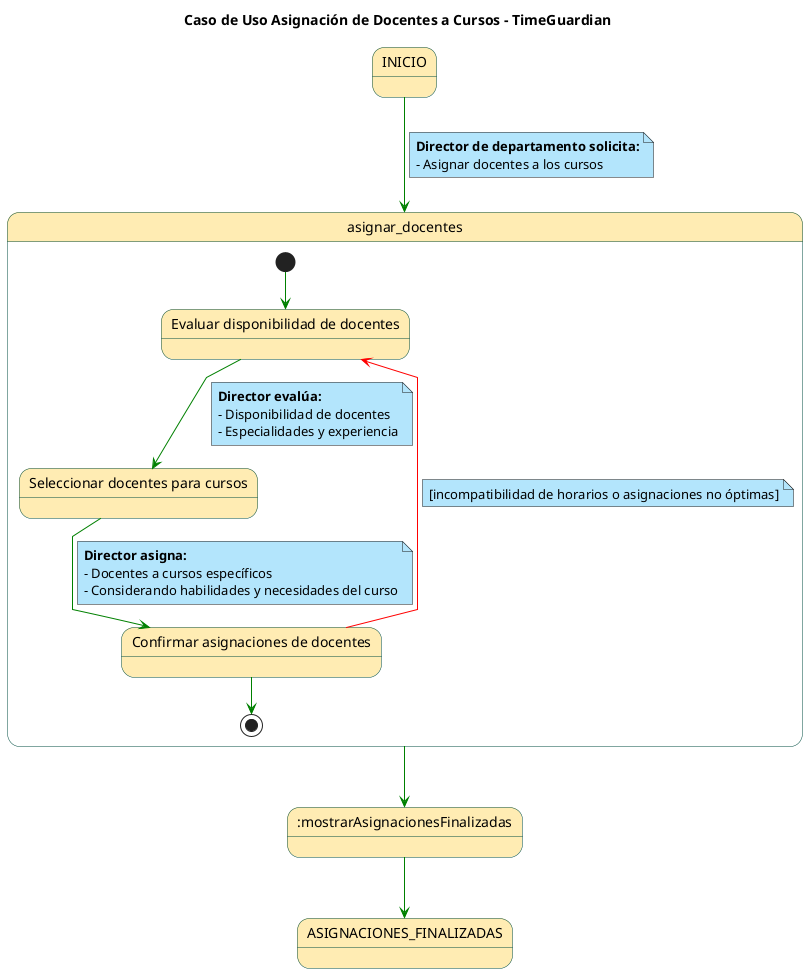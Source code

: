 @startuml

skinparam state {
  BackgroundColor #ffecb3
  BorderColor #004d40
}

skinparam note {
  BackgroundColor #b3e5fc
}

skinparam linetype polyline

title Caso de Uso Asignación de Docentes a Cursos - TimeGuardian

INICIO -[#green]-> asignar_docentes
note on link
  **Director de departamento solicita:**
  - Asignar docentes a los cursos
end note

state asignar_docentes {
  state "Evaluar disponibilidad de docentes" as A
  state "Seleccionar docentes para cursos" as B
  state "Confirmar asignaciones de docentes" as C

  [*] -[#green]-> A
  A -[#green]-> B
  note on link
      **Director evalúa:**
      - Disponibilidad de docentes
      - Especialidades y experiencia
  end note
  B -[#green]-> C
  note on link
    **Director asigna:**
    - Docentes a cursos específicos
    - Considerando habilidades y necesidades del curso
  end note
  C -[#red]-> A
  note on link
    [incompatibilidad de horarios o asignaciones no óptimas]
  end note
  C -[#green]-> [*]
}

asignar_docentes -[#green]-> :mostrarAsignacionesFinalizadas

:mostrarAsignacionesFinalizadas -[#green]-> ASIGNACIONES_FINALIZADAS

@enduml
